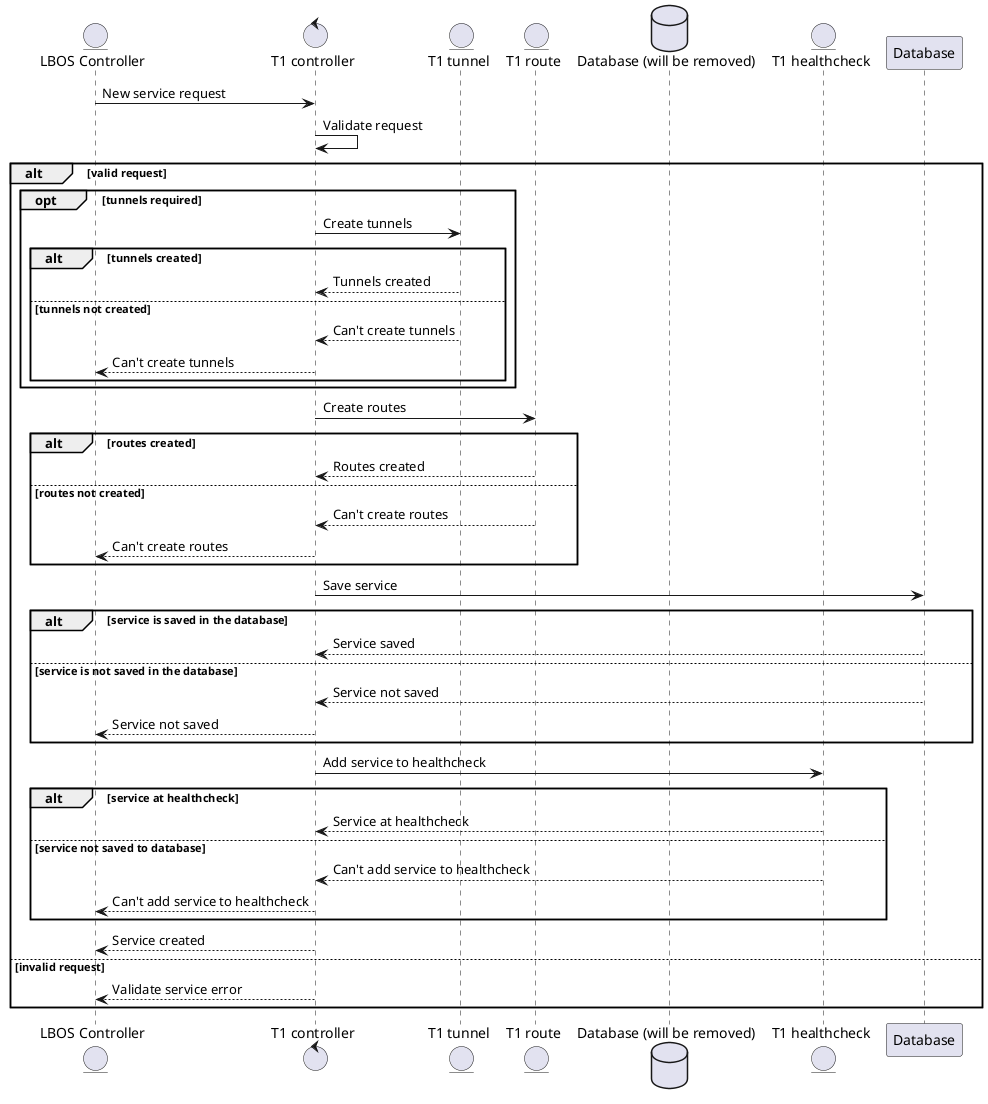 @startuml LBOS Service model

entity "LBOS Controller"
control "T1 controller"
entity "T1 tunnel"
entity "T1 route"
database "Database (will be removed)"
entity "T1 healthcheck"

"LBOS Controller" -> "T1 controller" : New service request
"T1 controller" -> "T1 controller" : Validate request

alt valid request

    opt tunnels required
    
        "T1 controller" -> "T1 tunnel" : Create tunnels
        alt tunnels created

            "T1 tunnel" --> "T1 controller" : Tunnels created
        
        else tunnels not created

        "T1 tunnel" --> "T1 controller" : Can't create tunnels
        "T1 controller" --> "LBOS Controller" : Can't create tunnels

        end
            
    end
    

    "T1 controller" -> "T1 route" : Create routes
    
    alt routes created

        "T1 route" --> "T1 controller" : Routes created
    
    else routes not created

        "T1 route" --> "T1 controller" : Can't create routes
        "T1 controller" --> "LBOS Controller" : Can't create routes
   
    end


    "T1 controller" -> "Database" : Save service
    
    alt service is saved in the database

        "Database" --> "T1 controller" : Service saved

    else service is not saved in the database

        "Database" --> "T1 controller" : Service not saved
        "T1 controller" --> "LBOS Controller" : Service not saved

    end


    "T1 controller" -> "T1 healthcheck" : Add service to healthcheck

    alt service at healthcheck

        "T1 healthcheck" --> "T1 controller" : Service at healthcheck

    else service not saved to database

        "T1 healthcheck" --> "T1 controller" : Can't add service to healthcheck
        "T1 controller" --> "LBOS Controller" : Can't add service to healthcheck

    end


    "T1 controller" --> "LBOS Controller" : Service created

else invalid request

    "T1 controller" --> "LBOS Controller" : Validate service error

end

@enduml